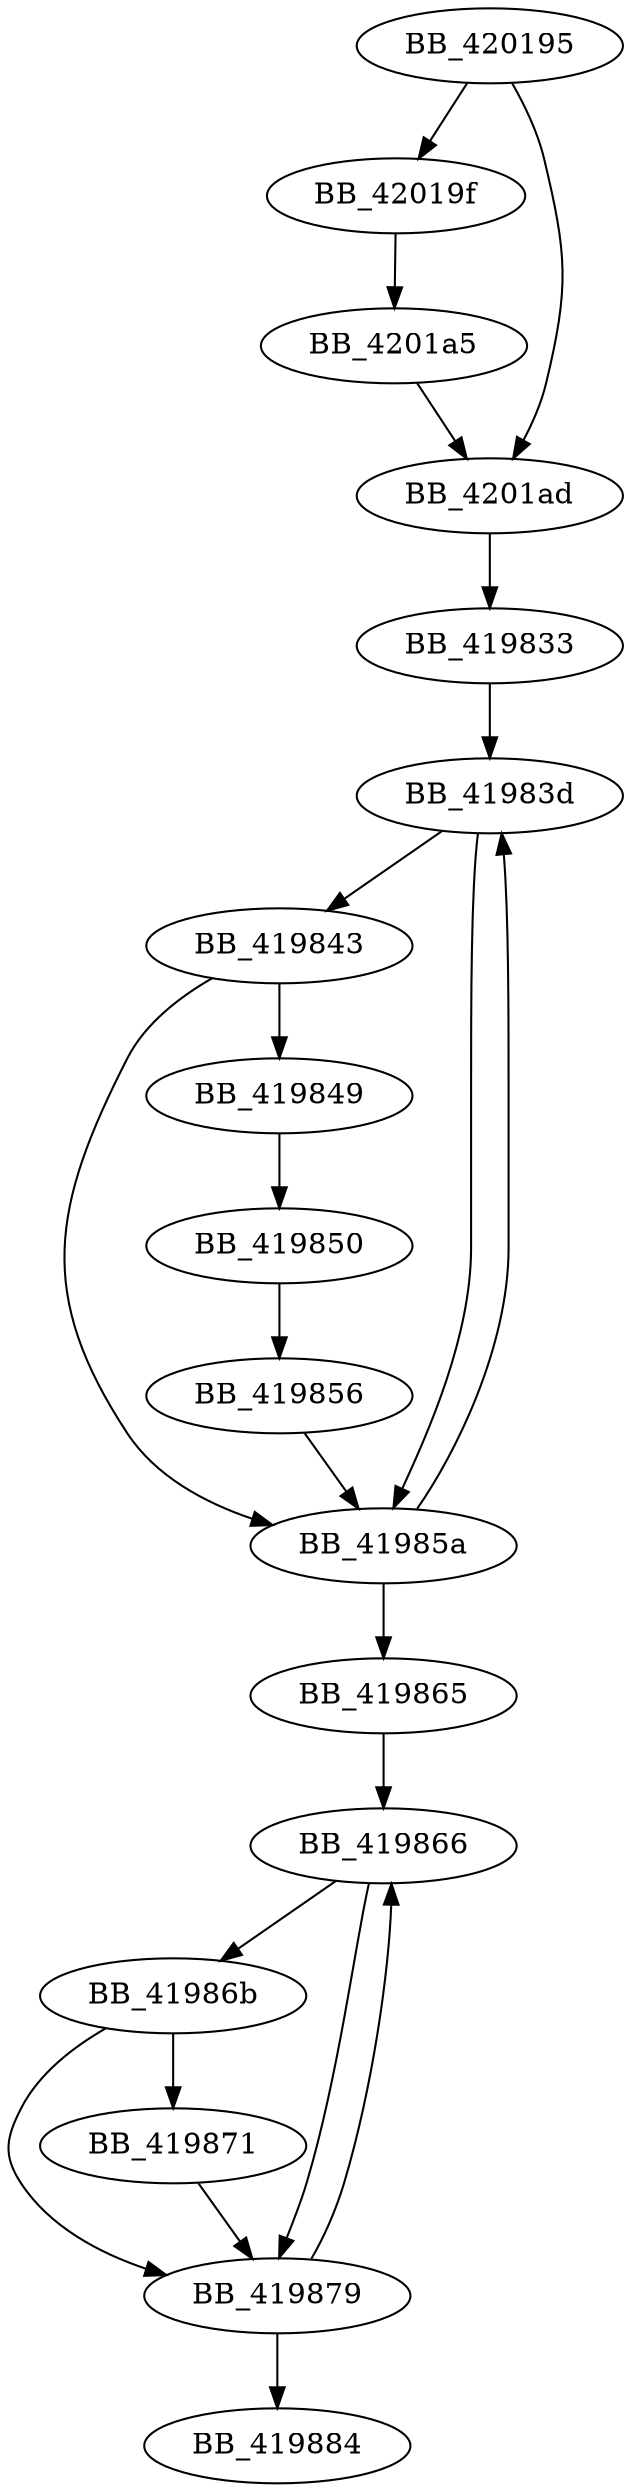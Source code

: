 DiGraph __mtterm{
BB_419833->BB_41983d
BB_41983d->BB_419843
BB_41983d->BB_41985a
BB_419843->BB_419849
BB_419843->BB_41985a
BB_419849->BB_419850
BB_419850->BB_419856
BB_419856->BB_41985a
BB_41985a->BB_41983d
BB_41985a->BB_419865
BB_419865->BB_419866
BB_419866->BB_41986b
BB_419866->BB_419879
BB_41986b->BB_419871
BB_41986b->BB_419879
BB_419871->BB_419879
BB_419879->BB_419866
BB_419879->BB_419884
BB_420195->BB_42019f
BB_420195->BB_4201ad
BB_42019f->BB_4201a5
BB_4201a5->BB_4201ad
BB_4201ad->BB_419833
}
